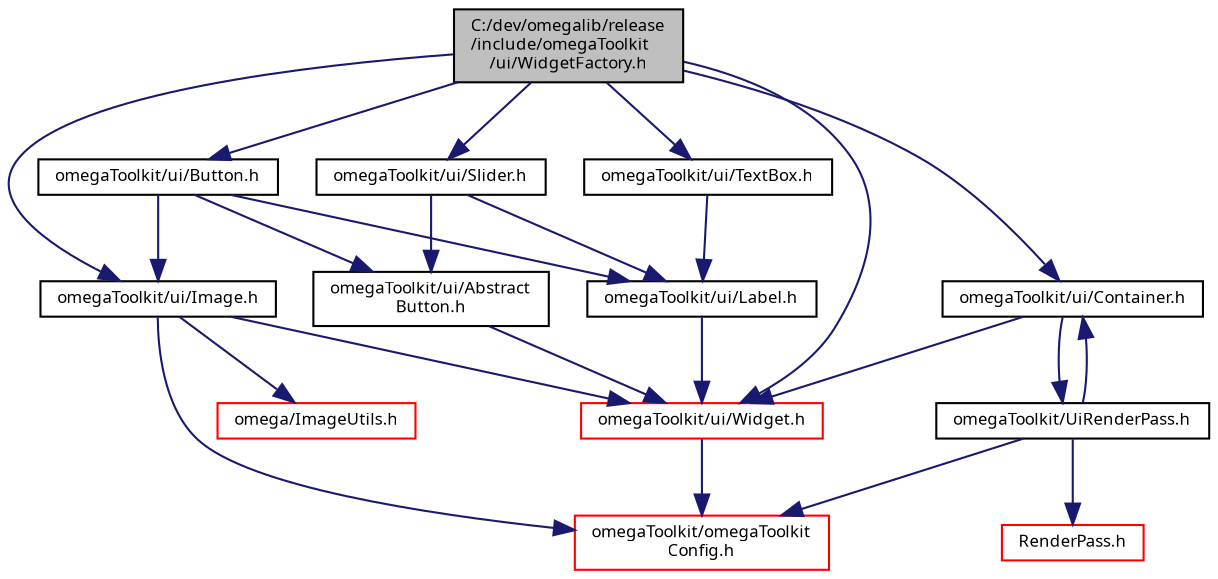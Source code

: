 digraph "C:/dev/omegalib/release/include/omegaToolkit/ui/WidgetFactory.h"
{
  bgcolor="transparent";
  edge [fontname="FreeSans.ttf",fontsize="8",labelfontname="FreeSans.ttf",labelfontsize="8"];
  node [fontname="FreeSans.ttf",fontsize="8",shape=record];
  Node1 [label="C:/dev/omegalib/release\l/include/omegaToolkit\l/ui/WidgetFactory.h",height=0.2,width=0.4,color="black", fillcolor="grey75", style="filled", fontcolor="black"];
  Node1 -> Node2 [color="midnightblue",fontsize="8",style="solid",fontname="FreeSans.ttf"];
  Node2 [label="omegaToolkit/ui/Button.h",height=0.2,width=0.4,color="black",URL="$_button_8h.html"];
  Node2 -> Node3 [color="midnightblue",fontsize="8",style="solid",fontname="FreeSans.ttf"];
  Node3 [label="omegaToolkit/ui/Abstract\lButton.h",height=0.2,width=0.4,color="black",URL="$_abstract_button_8h.html"];
  Node3 -> Node4 [color="midnightblue",fontsize="8",style="solid",fontname="FreeSans.ttf"];
  Node4 [label="omegaToolkit/ui/Widget.h",height=0.2,width=0.4,color="red",URL="$_widget_8h.html"];
  Node4 -> Node5 [color="midnightblue",fontsize="8",style="solid",fontname="FreeSans.ttf"];
  Node5 [label="omegaToolkit/omegaToolkit\lConfig.h",height=0.2,width=0.4,color="red",URL="$omega_toolkit_config_8h.html"];
  Node2 -> Node6 [color="midnightblue",fontsize="8",style="solid",fontname="FreeSans.ttf"];
  Node6 [label="omegaToolkit/ui/Label.h",height=0.2,width=0.4,color="black",URL="$_label_8h.html"];
  Node6 -> Node4 [color="midnightblue",fontsize="8",style="solid",fontname="FreeSans.ttf"];
  Node2 -> Node7 [color="midnightblue",fontsize="8",style="solid",fontname="FreeSans.ttf"];
  Node7 [label="omegaToolkit/ui/Image.h",height=0.2,width=0.4,color="black",URL="$_image_8h.html"];
  Node7 -> Node5 [color="midnightblue",fontsize="8",style="solid",fontname="FreeSans.ttf"];
  Node7 -> Node8 [color="midnightblue",fontsize="8",style="solid",fontname="FreeSans.ttf"];
  Node8 [label="omega/ImageUtils.h",height=0.2,width=0.4,color="red",URL="$_image_utils_8h.html"];
  Node7 -> Node4 [color="midnightblue",fontsize="8",style="solid",fontname="FreeSans.ttf"];
  Node1 -> Node9 [color="midnightblue",fontsize="8",style="solid",fontname="FreeSans.ttf"];
  Node9 [label="omegaToolkit/ui/Container.h",height=0.2,width=0.4,color="black",URL="$_container_8h.html"];
  Node9 -> Node4 [color="midnightblue",fontsize="8",style="solid",fontname="FreeSans.ttf"];
  Node9 -> Node10 [color="midnightblue",fontsize="8",style="solid",fontname="FreeSans.ttf"];
  Node10 [label="omegaToolkit/UiRenderPass.h",height=0.2,width=0.4,color="black",URL="$_ui_render_pass_8h.html"];
  Node10 -> Node5 [color="midnightblue",fontsize="8",style="solid",fontname="FreeSans.ttf"];
  Node10 -> Node11 [color="midnightblue",fontsize="8",style="solid",fontname="FreeSans.ttf"];
  Node11 [label="RenderPass.h",height=0.2,width=0.4,color="red",URL="$_render_pass_8h.html"];
  Node10 -> Node9 [color="midnightblue",fontsize="8",style="solid",fontname="FreeSans.ttf"];
  Node1 -> Node12 [color="midnightblue",fontsize="8",style="solid",fontname="FreeSans.ttf"];
  Node12 [label="omegaToolkit/ui/Slider.h",height=0.2,width=0.4,color="black",URL="$_slider_8h.html"];
  Node12 -> Node3 [color="midnightblue",fontsize="8",style="solid",fontname="FreeSans.ttf"];
  Node12 -> Node6 [color="midnightblue",fontsize="8",style="solid",fontname="FreeSans.ttf"];
  Node1 -> Node4 [color="midnightblue",fontsize="8",style="solid",fontname="FreeSans.ttf"];
  Node1 -> Node7 [color="midnightblue",fontsize="8",style="solid",fontname="FreeSans.ttf"];
  Node1 -> Node13 [color="midnightblue",fontsize="8",style="solid",fontname="FreeSans.ttf"];
  Node13 [label="omegaToolkit/ui/TextBox.h",height=0.2,width=0.4,color="black",URL="$_text_box_8h.html"];
  Node13 -> Node6 [color="midnightblue",fontsize="8",style="solid",fontname="FreeSans.ttf"];
}
